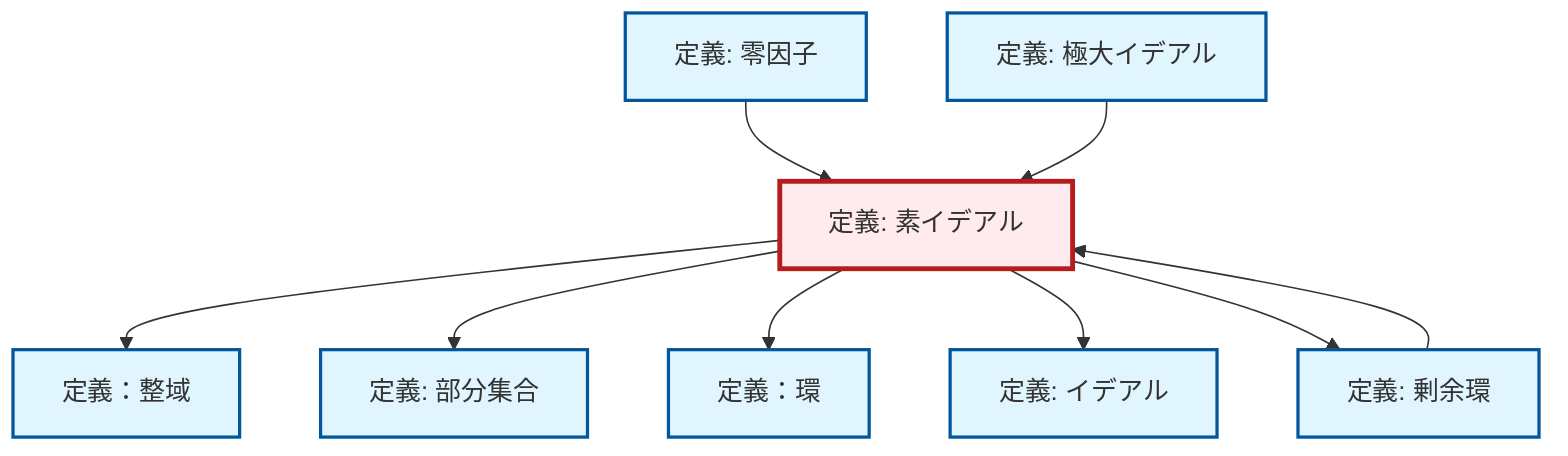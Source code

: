 graph TD
    classDef definition fill:#e1f5fe,stroke:#01579b,stroke-width:2px
    classDef theorem fill:#f3e5f5,stroke:#4a148c,stroke-width:2px
    classDef axiom fill:#fff3e0,stroke:#e65100,stroke-width:2px
    classDef example fill:#e8f5e9,stroke:#1b5e20,stroke-width:2px
    classDef current fill:#ffebee,stroke:#b71c1c,stroke-width:3px
    def-ideal["定義: イデアル"]:::definition
    def-integral-domain["定義：整域"]:::definition
    def-maximal-ideal["定義: 極大イデアル"]:::definition
    def-subset["定義: 部分集合"]:::definition
    def-zero-divisor["定義: 零因子"]:::definition
    def-prime-ideal["定義: 素イデアル"]:::definition
    def-ring["定義：環"]:::definition
    def-quotient-ring["定義: 剰余環"]:::definition
    def-prime-ideal --> def-integral-domain
    def-zero-divisor --> def-prime-ideal
    def-maximal-ideal --> def-prime-ideal
    def-prime-ideal --> def-subset
    def-prime-ideal --> def-ring
    def-quotient-ring --> def-prime-ideal
    def-prime-ideal --> def-ideal
    def-prime-ideal --> def-quotient-ring
    class def-prime-ideal current
